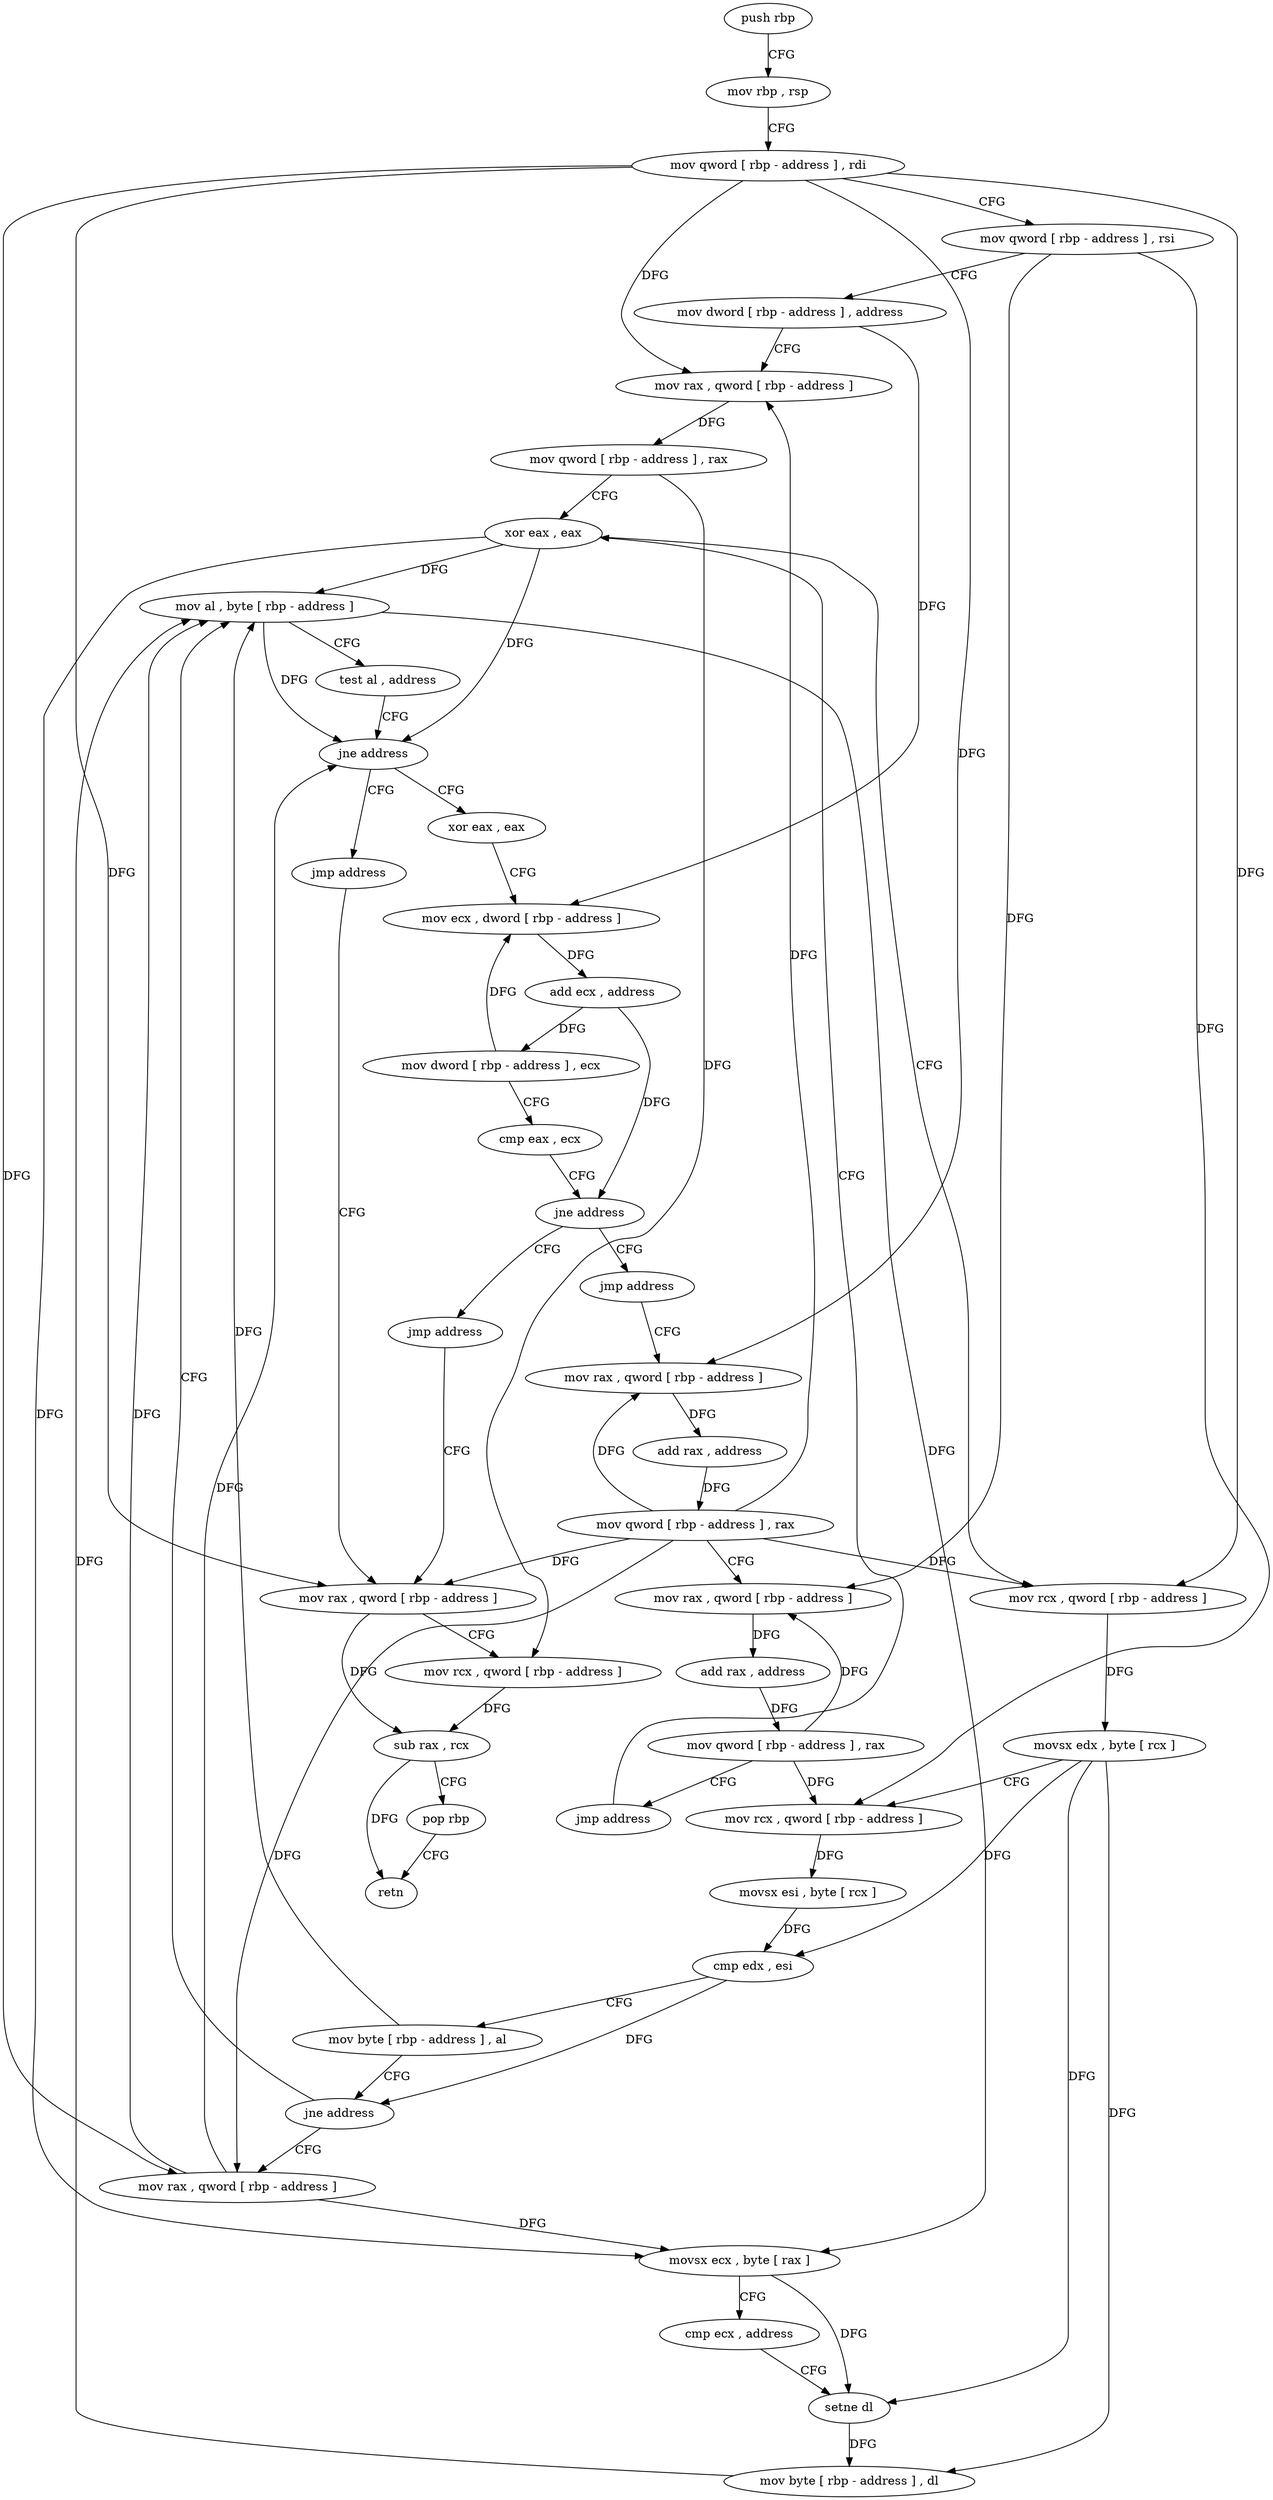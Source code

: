 digraph "func" {
"4201072" [label = "push rbp" ]
"4201073" [label = "mov rbp , rsp" ]
"4201076" [label = "mov qword [ rbp - address ] , rdi" ]
"4201080" [label = "mov qword [ rbp - address ] , rsi" ]
"4201084" [label = "mov dword [ rbp - address ] , address" ]
"4201091" [label = "mov rax , qword [ rbp - address ]" ]
"4201095" [label = "mov qword [ rbp - address ] , rax" ]
"4201099" [label = "xor eax , eax" ]
"4201142" [label = "mov al , byte [ rbp - address ]" ]
"4201145" [label = "test al , address" ]
"4201147" [label = "jne address" ]
"4201158" [label = "xor eax , eax" ]
"4201153" [label = "jmp address" ]
"4201126" [label = "mov rax , qword [ rbp - address ]" ]
"4201130" [label = "movsx ecx , byte [ rax ]" ]
"4201133" [label = "cmp ecx , address" ]
"4201136" [label = "setne dl" ]
"4201139" [label = "mov byte [ rbp - address ] , dl" ]
"4201160" [label = "mov ecx , dword [ rbp - address ]" ]
"4201163" [label = "add ecx , address" ]
"4201166" [label = "mov dword [ rbp - address ] , ecx" ]
"4201169" [label = "cmp eax , ecx" ]
"4201171" [label = "jne address" ]
"4201182" [label = "jmp address" ]
"4201177" [label = "jmp address" ]
"4201220" [label = "mov rax , qword [ rbp - address ]" ]
"4201187" [label = "mov rax , qword [ rbp - address ]" ]
"4201224" [label = "mov rcx , qword [ rbp - address ]" ]
"4201228" [label = "sub rax , rcx" ]
"4201231" [label = "pop rbp" ]
"4201232" [label = "retn" ]
"4201191" [label = "add rax , address" ]
"4201197" [label = "mov qword [ rbp - address ] , rax" ]
"4201201" [label = "mov rax , qword [ rbp - address ]" ]
"4201205" [label = "add rax , address" ]
"4201211" [label = "mov qword [ rbp - address ] , rax" ]
"4201215" [label = "jmp address" ]
"4201101" [label = "mov rcx , qword [ rbp - address ]" ]
"4201105" [label = "movsx edx , byte [ rcx ]" ]
"4201108" [label = "mov rcx , qword [ rbp - address ]" ]
"4201112" [label = "movsx esi , byte [ rcx ]" ]
"4201115" [label = "cmp edx , esi" ]
"4201117" [label = "mov byte [ rbp - address ] , al" ]
"4201120" [label = "jne address" ]
"4201072" -> "4201073" [ label = "CFG" ]
"4201073" -> "4201076" [ label = "CFG" ]
"4201076" -> "4201080" [ label = "CFG" ]
"4201076" -> "4201091" [ label = "DFG" ]
"4201076" -> "4201101" [ label = "DFG" ]
"4201076" -> "4201126" [ label = "DFG" ]
"4201076" -> "4201220" [ label = "DFG" ]
"4201076" -> "4201187" [ label = "DFG" ]
"4201080" -> "4201084" [ label = "CFG" ]
"4201080" -> "4201108" [ label = "DFG" ]
"4201080" -> "4201201" [ label = "DFG" ]
"4201084" -> "4201091" [ label = "CFG" ]
"4201084" -> "4201160" [ label = "DFG" ]
"4201091" -> "4201095" [ label = "DFG" ]
"4201095" -> "4201099" [ label = "CFG" ]
"4201095" -> "4201224" [ label = "DFG" ]
"4201099" -> "4201101" [ label = "CFG" ]
"4201099" -> "4201142" [ label = "DFG" ]
"4201099" -> "4201147" [ label = "DFG" ]
"4201099" -> "4201130" [ label = "DFG" ]
"4201142" -> "4201145" [ label = "CFG" ]
"4201142" -> "4201147" [ label = "DFG" ]
"4201142" -> "4201130" [ label = "DFG" ]
"4201145" -> "4201147" [ label = "CFG" ]
"4201147" -> "4201158" [ label = "CFG" ]
"4201147" -> "4201153" [ label = "CFG" ]
"4201158" -> "4201160" [ label = "CFG" ]
"4201153" -> "4201220" [ label = "CFG" ]
"4201126" -> "4201130" [ label = "DFG" ]
"4201126" -> "4201147" [ label = "DFG" ]
"4201126" -> "4201142" [ label = "DFG" ]
"4201130" -> "4201133" [ label = "CFG" ]
"4201130" -> "4201136" [ label = "DFG" ]
"4201133" -> "4201136" [ label = "CFG" ]
"4201136" -> "4201139" [ label = "DFG" ]
"4201139" -> "4201142" [ label = "DFG" ]
"4201160" -> "4201163" [ label = "DFG" ]
"4201163" -> "4201166" [ label = "DFG" ]
"4201163" -> "4201171" [ label = "DFG" ]
"4201166" -> "4201169" [ label = "CFG" ]
"4201166" -> "4201160" [ label = "DFG" ]
"4201169" -> "4201171" [ label = "CFG" ]
"4201171" -> "4201182" [ label = "CFG" ]
"4201171" -> "4201177" [ label = "CFG" ]
"4201182" -> "4201187" [ label = "CFG" ]
"4201177" -> "4201220" [ label = "CFG" ]
"4201220" -> "4201224" [ label = "CFG" ]
"4201220" -> "4201228" [ label = "DFG" ]
"4201187" -> "4201191" [ label = "DFG" ]
"4201224" -> "4201228" [ label = "DFG" ]
"4201228" -> "4201231" [ label = "CFG" ]
"4201228" -> "4201232" [ label = "DFG" ]
"4201231" -> "4201232" [ label = "CFG" ]
"4201191" -> "4201197" [ label = "DFG" ]
"4201197" -> "4201201" [ label = "CFG" ]
"4201197" -> "4201091" [ label = "DFG" ]
"4201197" -> "4201101" [ label = "DFG" ]
"4201197" -> "4201126" [ label = "DFG" ]
"4201197" -> "4201220" [ label = "DFG" ]
"4201197" -> "4201187" [ label = "DFG" ]
"4201201" -> "4201205" [ label = "DFG" ]
"4201205" -> "4201211" [ label = "DFG" ]
"4201211" -> "4201215" [ label = "CFG" ]
"4201211" -> "4201108" [ label = "DFG" ]
"4201211" -> "4201201" [ label = "DFG" ]
"4201215" -> "4201099" [ label = "CFG" ]
"4201101" -> "4201105" [ label = "DFG" ]
"4201105" -> "4201108" [ label = "CFG" ]
"4201105" -> "4201115" [ label = "DFG" ]
"4201105" -> "4201136" [ label = "DFG" ]
"4201105" -> "4201139" [ label = "DFG" ]
"4201108" -> "4201112" [ label = "DFG" ]
"4201112" -> "4201115" [ label = "DFG" ]
"4201115" -> "4201117" [ label = "CFG" ]
"4201115" -> "4201120" [ label = "DFG" ]
"4201117" -> "4201120" [ label = "CFG" ]
"4201117" -> "4201142" [ label = "DFG" ]
"4201120" -> "4201142" [ label = "CFG" ]
"4201120" -> "4201126" [ label = "CFG" ]
}
